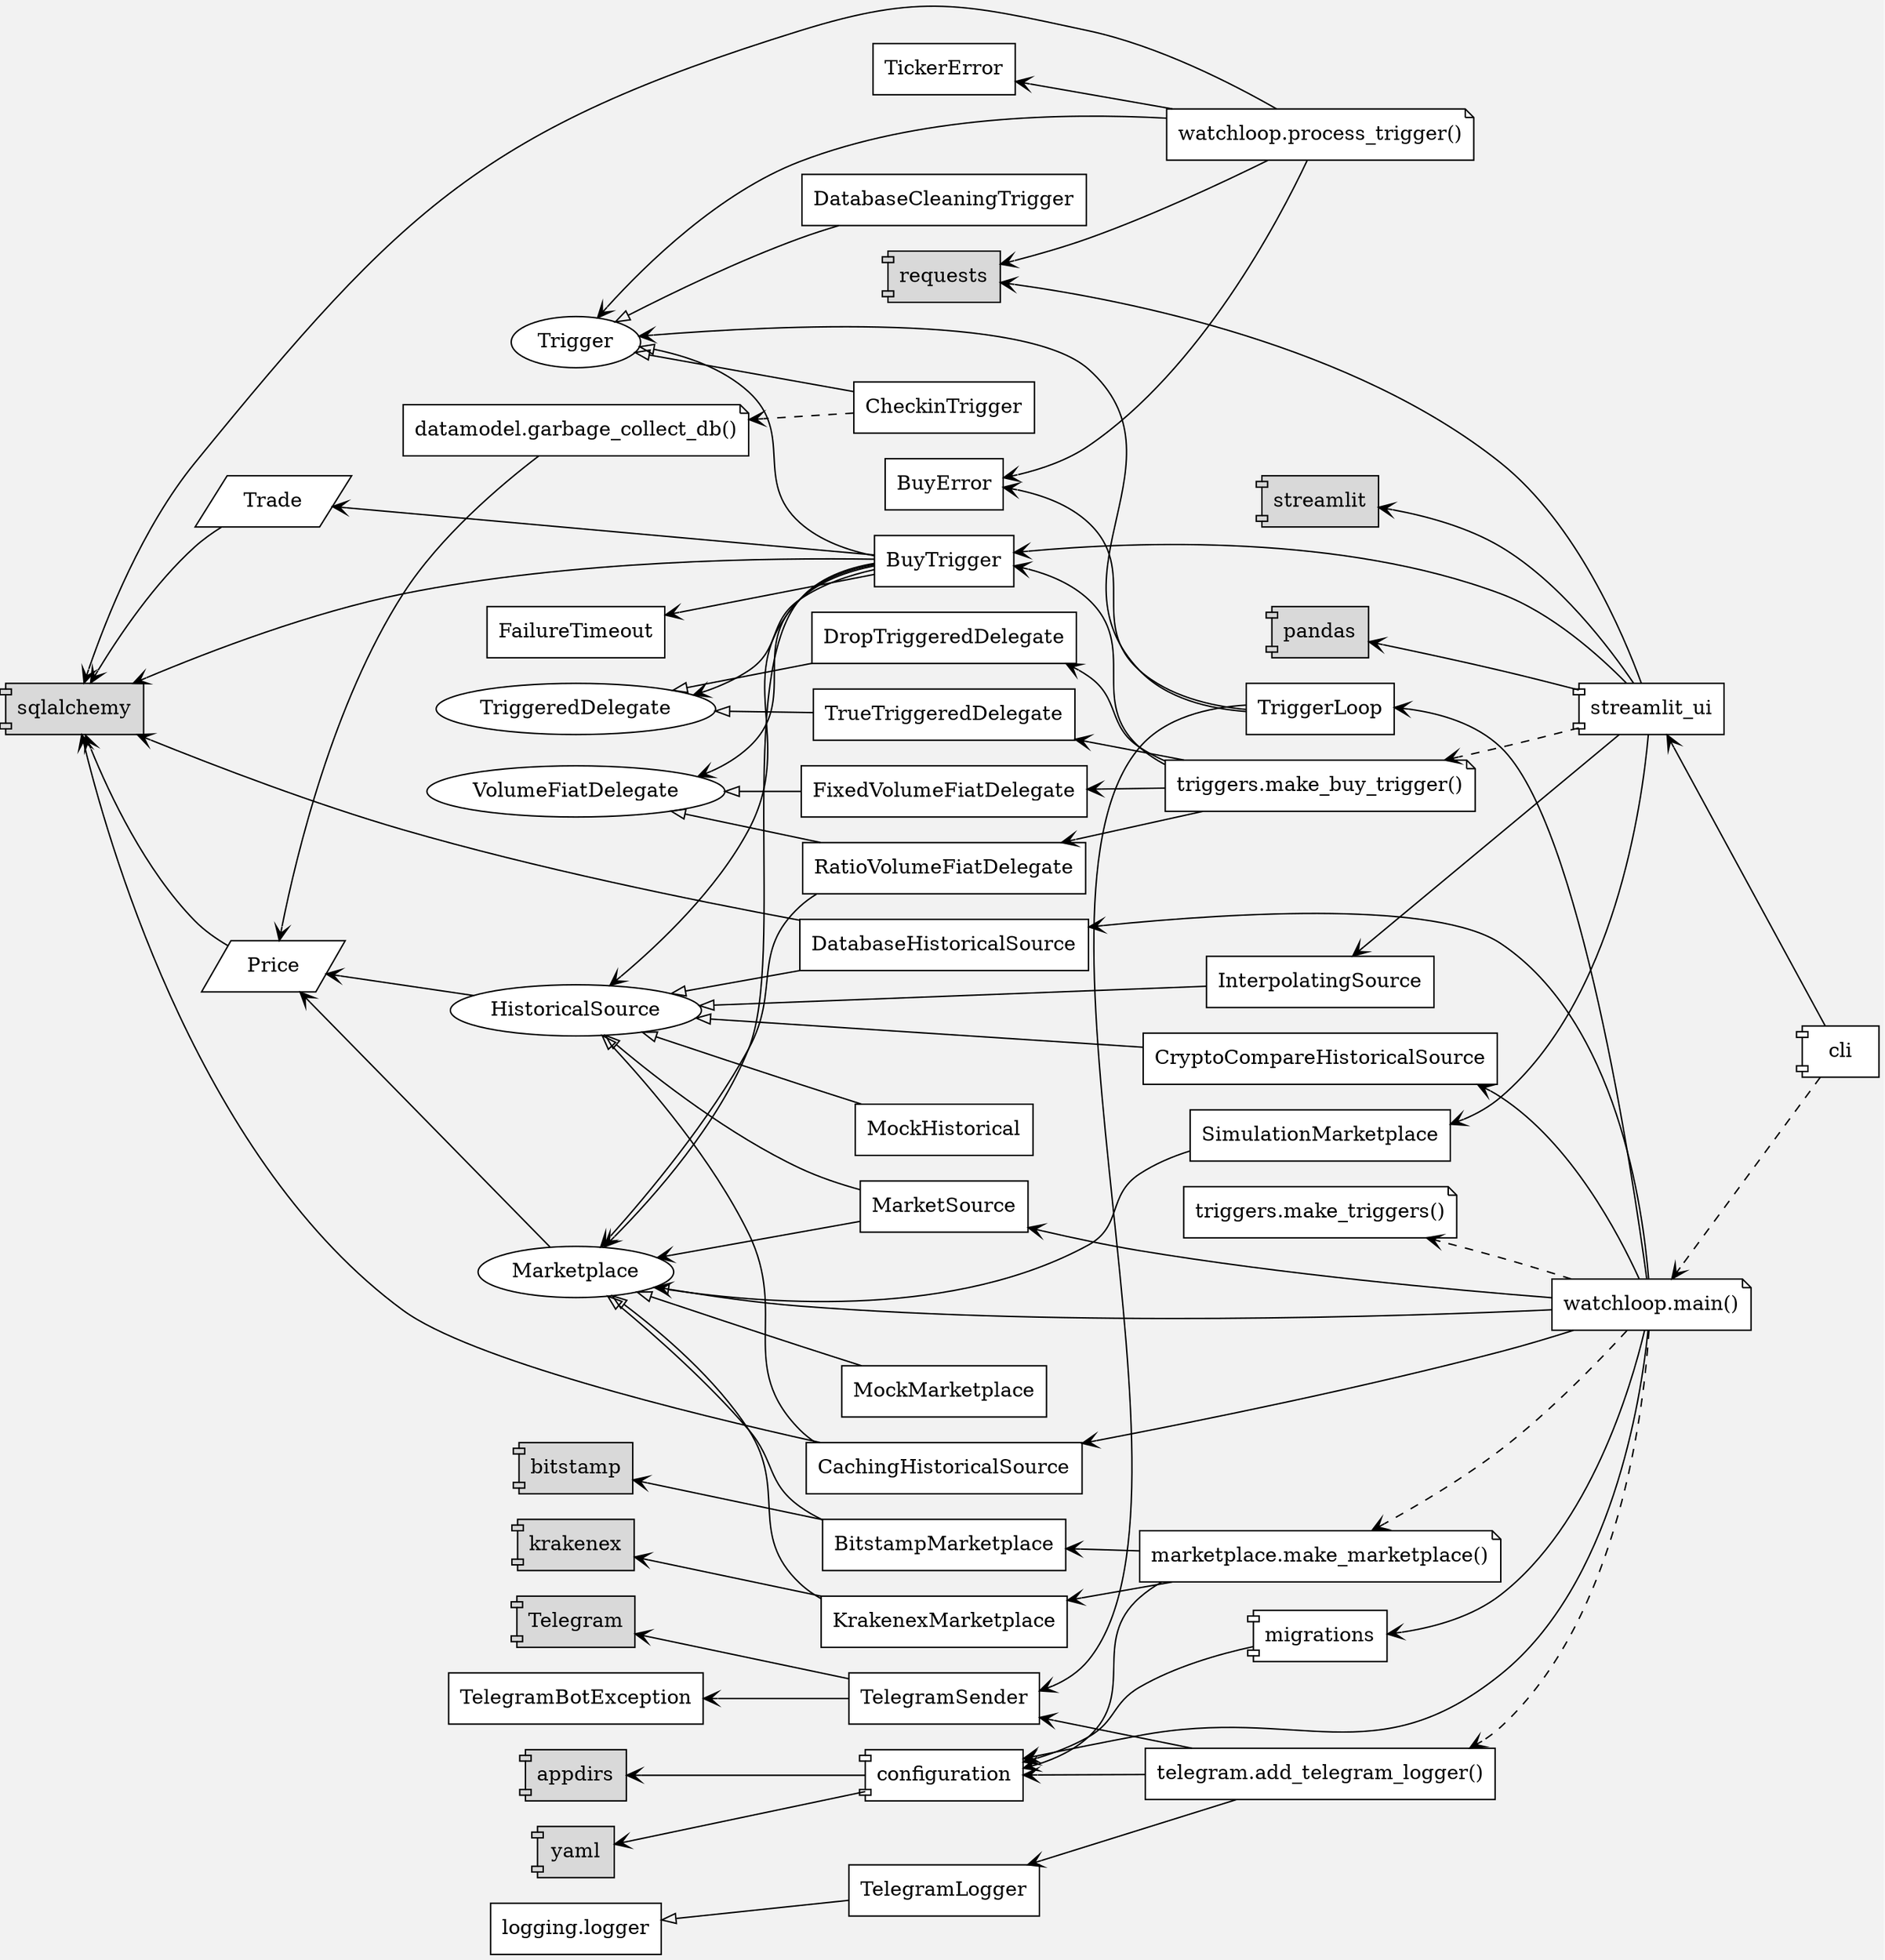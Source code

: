 digraph {

bgcolor = gray95
rankdir = RL
overlap = false

node [style=filled, fillcolor=white, shape=box]

{
node [shape=parallelogram]

"Price"
"Trade"

}

{
node [shape=box]

"BitstampMarketplace"
"KrakenexMarketplace"
"TelegramBotException"
"TelegramSender"
"FailureTimeout"
"TriggerLoop"
"BuyError"

}

{
node [shape=ellipse]

"HistoricalSource"
"Marketplace"
"TriggeredDelegate"
"VolumeFiatDelegate"
"Trigger"

}

{
node [shape=component]

"streamlit_ui"
"configuration"
"cli"
"migrations"

}

{
node [shape=component, style=filled, fillcolor=gray85]

"bitstamp"
"krakenex"
"sqlalchemy"
"Telegram"
"requests"
"appdirs"
"streamlit"
"pandas"
"yaml"

}

{
node [shape=note]

"watchloop.process_trigger()"
"watchloop.main()"
"marketplace.make_marketplace()"
"triggers.make_triggers()"
"datamodel.garbage_collect_db()"
"triggers.make_buy_trigger()"

}

{
edge [arrowhead=vee]

"BitstampMarketplace" -> "bitstamp"
"CachingHistoricalSource" -> "sqlalchemy"
"DatabaseHistoricalSource" -> "sqlalchemy"
"KrakenexMarketplace" -> "krakenex"
"MarketSource" -> "Marketplace"
"Price" -> "sqlalchemy"
"Trade" -> "sqlalchemy"
"TelegramSender" -> "Telegram"
"RatioVolumeFiatDelegate" -> "Marketplace"
"TriggerLoop" -> "Trigger"
"TriggerLoop" -> "TelegramSender"
"TriggerLoop" -> "BuyError"
"watchloop.process_trigger()" -> "TickerError"
"watchloop.process_trigger()" -> "BuyError"
"watchloop.process_trigger()" -> "requests"
"watchloop.process_trigger()" -> "Trigger"
"watchloop.process_trigger()" -> "sqlalchemy"
"watchloop.main()" -> "Marketplace"
"watchloop.main()" -> "CryptoCompareHistoricalSource"
"watchloop.main()" -> "MarketSource"
"watchloop.main()" -> "CachingHistoricalSource"
"watchloop.main()" -> "DatabaseHistoricalSource"
"watchloop.main()" -> "TriggerLoop"
"TelegramSender" -> "TelegramBotException"
"datamodel.garbage_collect_db()" -> "Price"
"HistoricalSource" -> "Price"
"Marketplace" -> "Price"
"BuyTrigger" -> "Trade"
"BuyTrigger" -> "FailureTimeout"
"configuration" -> "appdirs"
"configuration" -> "yaml"
"watchloop.main()" -> "configuration"
"telegram.add_telegram_logger()" -> "configuration"
"marketplace.make_marketplace()" -> "BitstampMarketplace"
"marketplace.make_marketplace()" -> "KrakenexMarketplace"
"marketplace.make_marketplace()" -> "configuration"
"telegram.add_telegram_logger()" -> "TelegramLogger"
"telegram.add_telegram_logger()" -> "TelegramSender"
"streamlit_ui" -> "streamlit"
"streamlit_ui" -> "requests"
"streamlit_ui" -> "pandas"
"streamlit_ui" -> "BuyTrigger"
"triggers.make_buy_trigger()" -> "DropTriggeredDelegate"
"triggers.make_buy_trigger()" -> "TrueTriggeredDelegate"
"triggers.make_buy_trigger()" -> "FixedVolumeFiatDelegate"
"triggers.make_buy_trigger()" -> "RatioVolumeFiatDelegate"
"triggers.make_buy_trigger()" -> "BuyTrigger"
"BuyTrigger" -> "VolumeFiatDelegate"
"BuyTrigger" -> "TriggeredDelegate"
"BuyTrigger" -> "sqlalchemy"
"BuyTrigger" -> "HistoricalSource"
"BuyTrigger" -> "Marketplace"
"cli" -> "streamlit_ui"
"migrations" -> "configuration"
"watchloop.main()" -> "migrations"
"streamlit_ui" -> "InterpolatingSource"
"streamlit_ui" -> "SimulationMarketplace"

}



{
edge [arrowhead=vee, style=dashed]

"CheckinTrigger" -> "datamodel.garbage_collect_db()"
"watchloop.main()" -> "marketplace.make_marketplace()"
"watchloop.main()" -> "triggers.make_triggers()"
"watchloop.main()" -> "telegram.add_telegram_logger()"
"streamlit_ui" -> "triggers.make_buy_trigger()"
"cli" -> "watchloop.main()"

}

{
edge [arrowhead=onormal]

"CachingHistoricalSource" -> "HistoricalSource"
"CryptoCompareHistoricalSource" -> "HistoricalSource"
"DatabaseHistoricalSource" -> "HistoricalSource"
"MarketSource" -> "HistoricalSource"
"BitstampMarketplace" -> "Marketplace"
"KrakenexMarketplace" -> "Marketplace"
"TelegramLogger" -> "logging.logger"
"DropTriggeredDelegate" -> "TriggeredDelegate"
"TrueTriggeredDelegate" -> "TriggeredDelegate"
"FixedVolumeFiatDelegate" -> "VolumeFiatDelegate"
"RatioVolumeFiatDelegate" -> "VolumeFiatDelegate"
"BuyTrigger" -> "Trigger"
"CheckinTrigger" -> "Trigger"
"DatabaseCleaningTrigger" -> "Trigger"
"InterpolatingSource" -> "HistoricalSource"
"SimulationMarketplace" -> "Marketplace"
"MockMarketplace" -> "Marketplace"
"MockHistorical" -> "HistoricalSource"

}

} 
